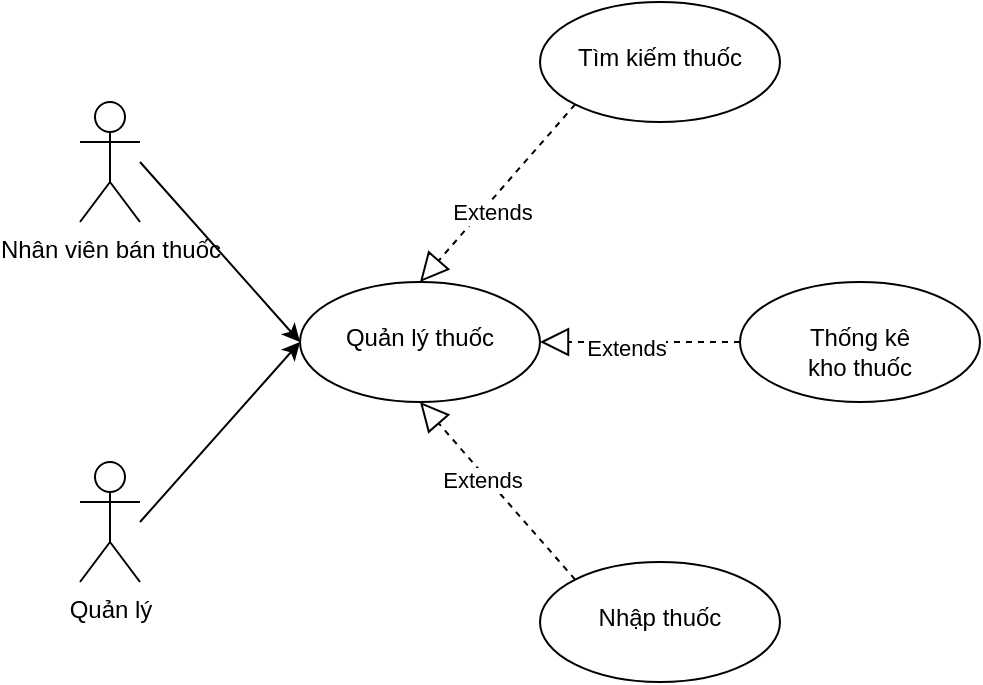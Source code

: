 <mxfile version="16.4.0" type="device"><diagram id="uJiSR3QPYz6SI8UcSWHm" name="Page-1"><mxGraphModel dx="868" dy="1661" grid="1" gridSize="10" guides="1" tooltips="1" connect="1" arrows="1" fold="1" page="1" pageScale="1" pageWidth="850" pageHeight="1100" math="0" shadow="0"><root><mxCell id="0"/><mxCell id="1" parent="0"/><mxCell id="-x7PjNpOKSfpeCOiwNXS-2" value="Nhân viên bán thuốc" style="shape=umlActor;verticalLabelPosition=bottom;verticalAlign=top;html=1;outlineConnect=0;" parent="1" vertex="1"><mxGeometry x="150" y="40" width="30" height="60" as="geometry"/></mxCell><mxCell id="-x7PjNpOKSfpeCOiwNXS-5" value="Quản lý" style="shape=umlActor;verticalLabelPosition=bottom;verticalAlign=top;html=1;outlineConnect=0;" parent="1" vertex="1"><mxGeometry x="150" y="220" width="30" height="60" as="geometry"/></mxCell><mxCell id="-x7PjNpOKSfpeCOiwNXS-8" value="&lt;br&gt;Tìm kiếm thuốc" style="ellipse;whiteSpace=wrap;html=1;verticalAlign=top;" parent="1" vertex="1"><mxGeometry x="380" y="-10" width="120" height="60" as="geometry"/></mxCell><mxCell id="-x7PjNpOKSfpeCOiwNXS-10" value="&lt;br&gt;Thống kê&lt;br&gt;kho thuốc" style="ellipse;whiteSpace=wrap;html=1;verticalAlign=top;" parent="1" vertex="1"><mxGeometry x="480" y="130" width="120" height="60" as="geometry"/></mxCell><mxCell id="-x7PjNpOKSfpeCOiwNXS-14" value="&lt;br&gt;Nhập thuốc&lt;br&gt;" style="ellipse;whiteSpace=wrap;html=1;verticalAlign=top;" parent="1" vertex="1"><mxGeometry x="380" y="270" width="120" height="60" as="geometry"/></mxCell><mxCell id="UJxJJy0qzdBziPM2dqnX-1" value="&lt;br&gt;Quản lý thuốc" style="ellipse;whiteSpace=wrap;html=1;verticalAlign=top;" vertex="1" parent="1"><mxGeometry x="260" y="130" width="120" height="60" as="geometry"/></mxCell><mxCell id="UJxJJy0qzdBziPM2dqnX-3" value="" style="endArrow=classic;html=1;rounded=0;entryX=0;entryY=0.5;entryDx=0;entryDy=0;" edge="1" parent="1" target="UJxJJy0qzdBziPM2dqnX-1"><mxGeometry width="50" height="50" relative="1" as="geometry"><mxPoint x="180" y="250" as="sourcePoint"/><mxPoint x="450" y="270" as="targetPoint"/></mxGeometry></mxCell><mxCell id="UJxJJy0qzdBziPM2dqnX-4" value="" style="endArrow=classic;html=1;rounded=0;entryX=0;entryY=0.5;entryDx=0;entryDy=0;" edge="1" parent="1" target="UJxJJy0qzdBziPM2dqnX-1"><mxGeometry width="50" height="50" relative="1" as="geometry"><mxPoint x="180" y="70" as="sourcePoint"/><mxPoint x="260" y="-20" as="targetPoint"/></mxGeometry></mxCell><mxCell id="UJxJJy0qzdBziPM2dqnX-5" value="" style="endArrow=block;dashed=1;endFill=0;endSize=12;html=1;rounded=0;entryX=0.5;entryY=0;entryDx=0;entryDy=0;exitX=0;exitY=1;exitDx=0;exitDy=0;" edge="1" parent="1" source="-x7PjNpOKSfpeCOiwNXS-8" target="UJxJJy0qzdBziPM2dqnX-1"><mxGeometry width="160" relative="1" as="geometry"><mxPoint x="340" y="190" as="sourcePoint"/><mxPoint x="500" y="190" as="targetPoint"/></mxGeometry></mxCell><mxCell id="UJxJJy0qzdBziPM2dqnX-6" value="Extends" style="edgeLabel;html=1;align=center;verticalAlign=middle;resizable=0;points=[];" vertex="1" connectable="0" parent="UJxJJy0qzdBziPM2dqnX-5"><mxGeometry x="0.162" y="3" relative="1" as="geometry"><mxPoint x="1" as="offset"/></mxGeometry></mxCell><mxCell id="UJxJJy0qzdBziPM2dqnX-7" value="" style="endArrow=block;dashed=1;endFill=0;endSize=12;html=1;rounded=0;exitX=0;exitY=0.5;exitDx=0;exitDy=0;entryX=1;entryY=0.5;entryDx=0;entryDy=0;" edge="1" parent="1" source="-x7PjNpOKSfpeCOiwNXS-10" target="UJxJJy0qzdBziPM2dqnX-1"><mxGeometry width="160" relative="1" as="geometry"><mxPoint x="407.574" y="51.213" as="sourcePoint"/><mxPoint x="410" y="180" as="targetPoint"/></mxGeometry></mxCell><mxCell id="UJxJJy0qzdBziPM2dqnX-8" value="Extends" style="edgeLabel;html=1;align=center;verticalAlign=middle;resizable=0;points=[];" vertex="1" connectable="0" parent="UJxJJy0qzdBziPM2dqnX-7"><mxGeometry x="0.162" y="3" relative="1" as="geometry"><mxPoint x="1" as="offset"/></mxGeometry></mxCell><mxCell id="UJxJJy0qzdBziPM2dqnX-9" value="" style="endArrow=block;dashed=1;endFill=0;endSize=12;html=1;rounded=0;exitX=0;exitY=0;exitDx=0;exitDy=0;entryX=0.5;entryY=1;entryDx=0;entryDy=0;" edge="1" parent="1" source="-x7PjNpOKSfpeCOiwNXS-14" target="UJxJJy0qzdBziPM2dqnX-1"><mxGeometry width="160" relative="1" as="geometry"><mxPoint x="490" y="170" as="sourcePoint"/><mxPoint x="390" y="170" as="targetPoint"/></mxGeometry></mxCell><mxCell id="UJxJJy0qzdBziPM2dqnX-10" value="Extends" style="edgeLabel;html=1;align=center;verticalAlign=middle;resizable=0;points=[];" vertex="1" connectable="0" parent="UJxJJy0qzdBziPM2dqnX-9"><mxGeometry x="0.162" y="3" relative="1" as="geometry"><mxPoint x="1" as="offset"/></mxGeometry></mxCell></root></mxGraphModel></diagram></mxfile>
